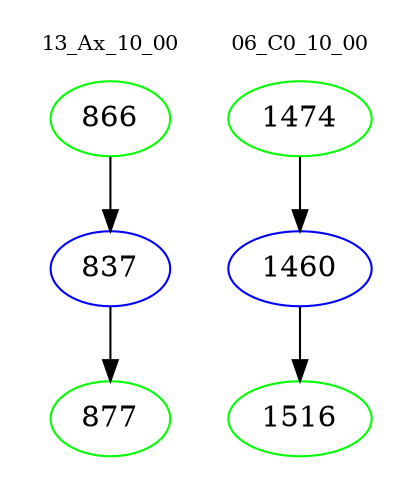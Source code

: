 digraph{
subgraph cluster_0 {
color = white
label = "13_Ax_10_00";
fontsize=10;
T0_866 [label="866", color="green"]
T0_866 -> T0_837 [color="black"]
T0_837 [label="837", color="blue"]
T0_837 -> T0_877 [color="black"]
T0_877 [label="877", color="green"]
}
subgraph cluster_1 {
color = white
label = "06_C0_10_00";
fontsize=10;
T1_1474 [label="1474", color="green"]
T1_1474 -> T1_1460 [color="black"]
T1_1460 [label="1460", color="blue"]
T1_1460 -> T1_1516 [color="black"]
T1_1516 [label="1516", color="green"]
}
}
